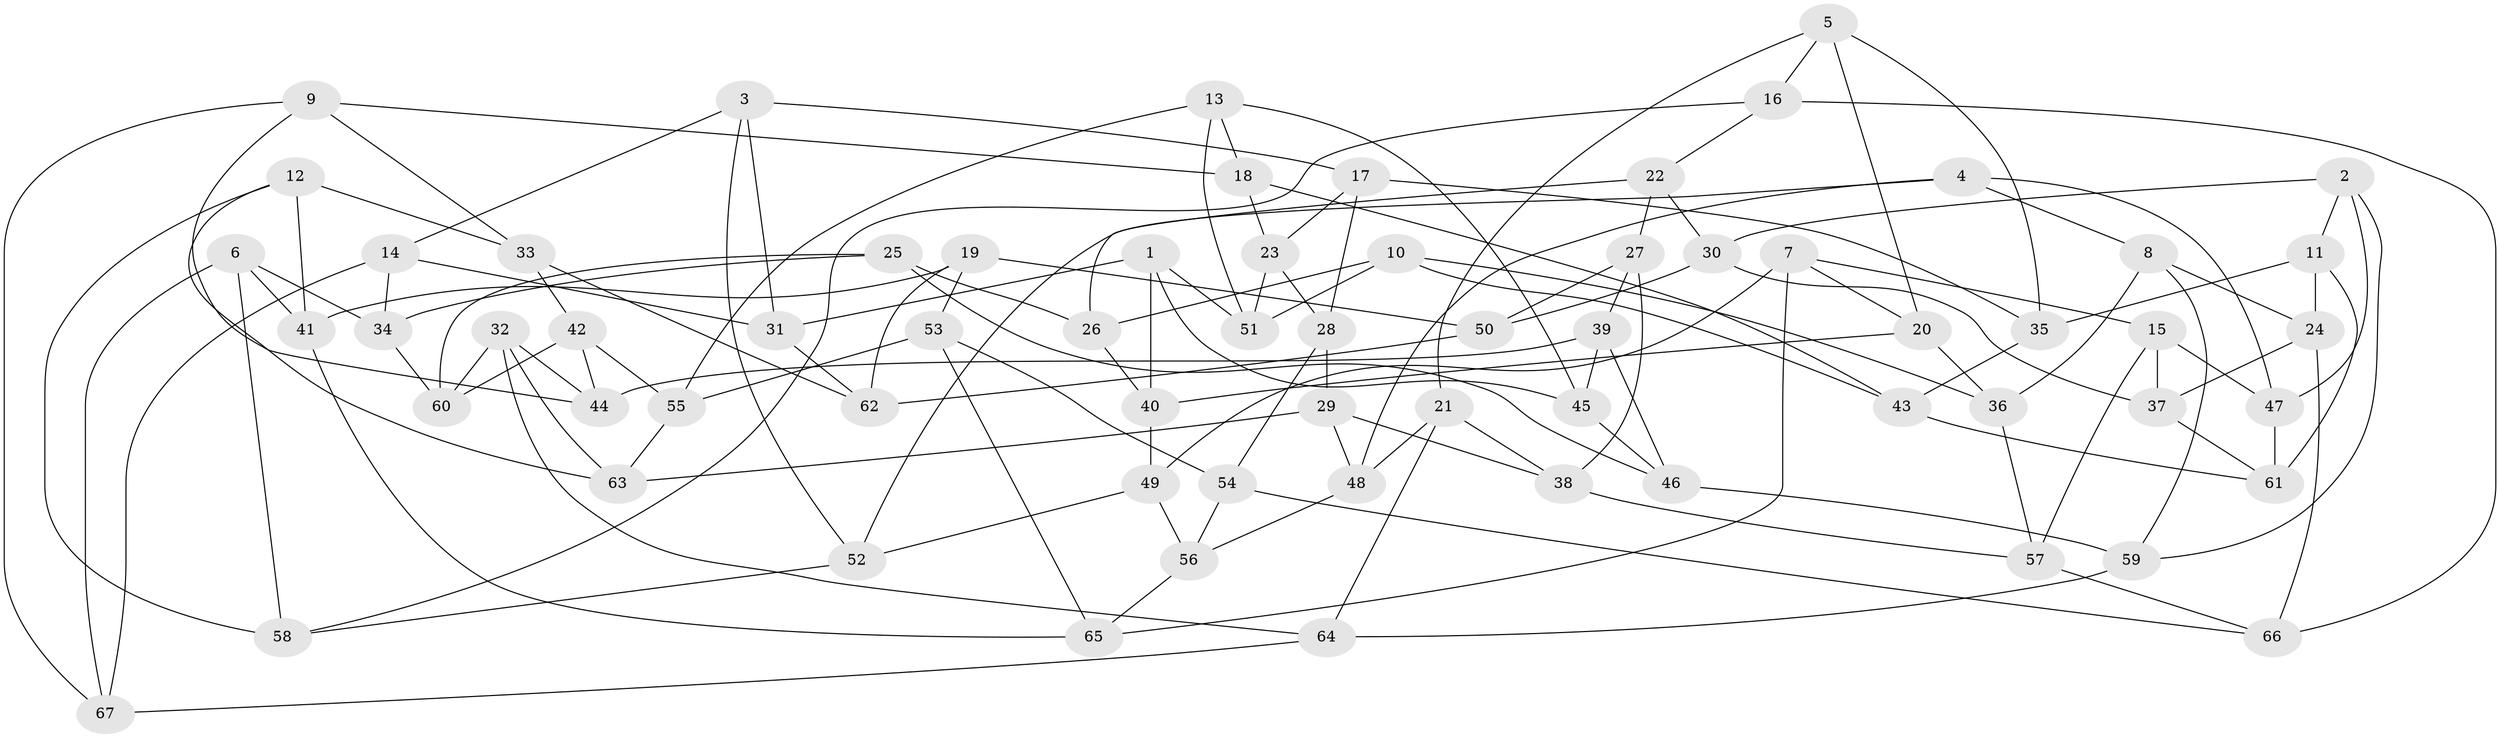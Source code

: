 // coarse degree distribution, {5: 0.2894736842105263, 6: 0.4473684210526316, 3: 0.07894736842105263, 4: 0.18421052631578946}
// Generated by graph-tools (version 1.1) at 2025/42/03/06/25 10:42:18]
// undirected, 67 vertices, 134 edges
graph export_dot {
graph [start="1"]
  node [color=gray90,style=filled];
  1;
  2;
  3;
  4;
  5;
  6;
  7;
  8;
  9;
  10;
  11;
  12;
  13;
  14;
  15;
  16;
  17;
  18;
  19;
  20;
  21;
  22;
  23;
  24;
  25;
  26;
  27;
  28;
  29;
  30;
  31;
  32;
  33;
  34;
  35;
  36;
  37;
  38;
  39;
  40;
  41;
  42;
  43;
  44;
  45;
  46;
  47;
  48;
  49;
  50;
  51;
  52;
  53;
  54;
  55;
  56;
  57;
  58;
  59;
  60;
  61;
  62;
  63;
  64;
  65;
  66;
  67;
  1 -- 31;
  1 -- 45;
  1 -- 40;
  1 -- 51;
  2 -- 59;
  2 -- 47;
  2 -- 11;
  2 -- 30;
  3 -- 14;
  3 -- 31;
  3 -- 17;
  3 -- 52;
  4 -- 8;
  4 -- 48;
  4 -- 47;
  4 -- 52;
  5 -- 20;
  5 -- 21;
  5 -- 35;
  5 -- 16;
  6 -- 67;
  6 -- 41;
  6 -- 34;
  6 -- 58;
  7 -- 49;
  7 -- 65;
  7 -- 15;
  7 -- 20;
  8 -- 24;
  8 -- 59;
  8 -- 36;
  9 -- 44;
  9 -- 18;
  9 -- 33;
  9 -- 67;
  10 -- 51;
  10 -- 43;
  10 -- 26;
  10 -- 36;
  11 -- 61;
  11 -- 24;
  11 -- 35;
  12 -- 58;
  12 -- 63;
  12 -- 33;
  12 -- 41;
  13 -- 51;
  13 -- 55;
  13 -- 45;
  13 -- 18;
  14 -- 34;
  14 -- 31;
  14 -- 67;
  15 -- 57;
  15 -- 47;
  15 -- 37;
  16 -- 22;
  16 -- 58;
  16 -- 66;
  17 -- 35;
  17 -- 23;
  17 -- 28;
  18 -- 23;
  18 -- 43;
  19 -- 62;
  19 -- 41;
  19 -- 53;
  19 -- 50;
  20 -- 36;
  20 -- 40;
  21 -- 48;
  21 -- 38;
  21 -- 64;
  22 -- 27;
  22 -- 26;
  22 -- 30;
  23 -- 28;
  23 -- 51;
  24 -- 66;
  24 -- 37;
  25 -- 46;
  25 -- 26;
  25 -- 60;
  25 -- 34;
  26 -- 40;
  27 -- 50;
  27 -- 38;
  27 -- 39;
  28 -- 54;
  28 -- 29;
  29 -- 38;
  29 -- 48;
  29 -- 63;
  30 -- 50;
  30 -- 37;
  31 -- 62;
  32 -- 60;
  32 -- 64;
  32 -- 44;
  32 -- 63;
  33 -- 62;
  33 -- 42;
  34 -- 60;
  35 -- 43;
  36 -- 57;
  37 -- 61;
  38 -- 57;
  39 -- 44;
  39 -- 46;
  39 -- 45;
  40 -- 49;
  41 -- 65;
  42 -- 60;
  42 -- 55;
  42 -- 44;
  43 -- 61;
  45 -- 46;
  46 -- 59;
  47 -- 61;
  48 -- 56;
  49 -- 56;
  49 -- 52;
  50 -- 62;
  52 -- 58;
  53 -- 65;
  53 -- 55;
  53 -- 54;
  54 -- 56;
  54 -- 66;
  55 -- 63;
  56 -- 65;
  57 -- 66;
  59 -- 64;
  64 -- 67;
}

